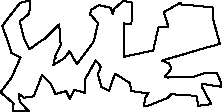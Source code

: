 unitsize(0.001cm);
// 21762.7
draw((2995,264)--(2656,128));
draw((2656,128)--(2581,121));
draw((2581,121)--(2592,248));
draw((2592,248)--(2658,360));
draw((2658,360)--(2597,349));
draw((2597,349)--(2347,388));
draw((2347,388)--(2334,523));
draw((2334,523)--(2067,694));
draw((2067,694)--(1962,389));
draw((1962,389)--(1828,456));
draw((1828,456)--(1766,678));
draw((1766,678)--(1766,692));
draw((1766,692)--(1819,814));
draw((1819,814)--(1725,927));
draw((1725,927)--(1604,706));
draw((1604,706)--(1529,581));
draw((1529,581)--(1541,354));
draw((1541,354)--(1346,408));
draw((1346,408)--(1272,246));
draw((1272,246)--(1203,385));
draw((1203,385)--(1017,333));
draw((1017,333)--(931,512));
draw((931,512)--(781,670));
draw((781,670)--(634,294));
draw((634,294)--(460,267));
draw((460,267)--(366,339));
draw((366,339)--(387,199));
draw((387,199)--(547,25));
draw((547,25)--(264,36));
draw((264,36)--(278,165));
draw((278,165)--(202,233));
draw((202,233)--(47,363));
draw((47,363)--(240,619));
draw((240,619)--(401,980));
draw((401,980)--(235,1059));
draw((235,1059)--(241,1069));
draw((241,1069)--(80,1533));
draw((80,1533)--(149,1629));
draw((149,1629)--(394,1944));
draw((394,1944)--(571,1982));
draw((571,1982)--(555,1753));
draw((555,1753)--(386,1616));
draw((386,1616)--(464,1302));
draw((464,1302)--(555,1121));
draw((555,1121)--(778,1282));
draw((778,1282)--(811,1295));
draw((811,1295)--(1082,1561));
draw((1082,1561)--(1109,1196));
draw((1109,1196)--(1009,1001));
draw((1009,1001)--(1021,962));
draw((1021,962)--(997,942));
draw((997,942)--(981,848));
draw((981,848)--(1179,969));
draw((1179,969)--(1264,1090));
draw((1264,1090)--(1393,859));
draw((1393,859)--(1677,1238));
draw((1677,1238)--(1699,1294));
draw((1699,1294)--(1768,1578));
draw((1768,1578)--(1632,1742));
draw((1632,1742)--(1623,1723));
draw((1623,1723)--(1646,1817));
draw((1646,1817)--(1787,1902));
draw((1787,1902)--(1994,1852));
draw((1994,1852)--(2028,1736));
draw((2028,1736)--(2050,1833));
draw((2050,1833)--(2214,1977));
draw((2214,1977)--(2374,1944));
draw((2374,1944)--(2356,1568));
draw((2356,1568)--(2221,1578));
draw((2221,1578)--(2223,990));
draw((2223,990)--(2740,1101));
draw((2740,1101)--(2834,1512));
draw((2834,1512)--(3007,1524));
draw((3007,1524)--(2927,1777));
draw((2927,1777)--(3220,1945));
draw((3220,1945)--(3248,1906));
draw((3248,1906)--(3373,1902));
draw((3373,1902)--(3786,1862));
draw((3786,1862)--(3805,1619));
draw((3805,1619)--(3918,1217));
draw((3918,1217)--(3535,1112));
draw((3535,1112)--(3332,1049));
draw((3332,1049)--(2982,949));
draw((2982,949)--(2901,920));
draw((2901,920)--(3023,871));
draw((3023,871)--(3060,781));
draw((3060,781)--(2944,632));
draw((2944,632)--(2993,624));
draw((2993,624)--(3452,637));
draw((3452,637)--(3642,699));
draw((3642,699)--(3868,697));
draw((3868,697)--(3935,540));
draw((3935,540)--(3946,459));
draw((3946,459)--(3599,514));
draw((3599,514)--(3600,459));
draw((3600,459)--(3766,154));
draw((3766,154)--(3538,125));
draw((3538,125)--(3503,301));
draw((3503,301)--(3062,329));
draw((3062,329)--(2995,264));
